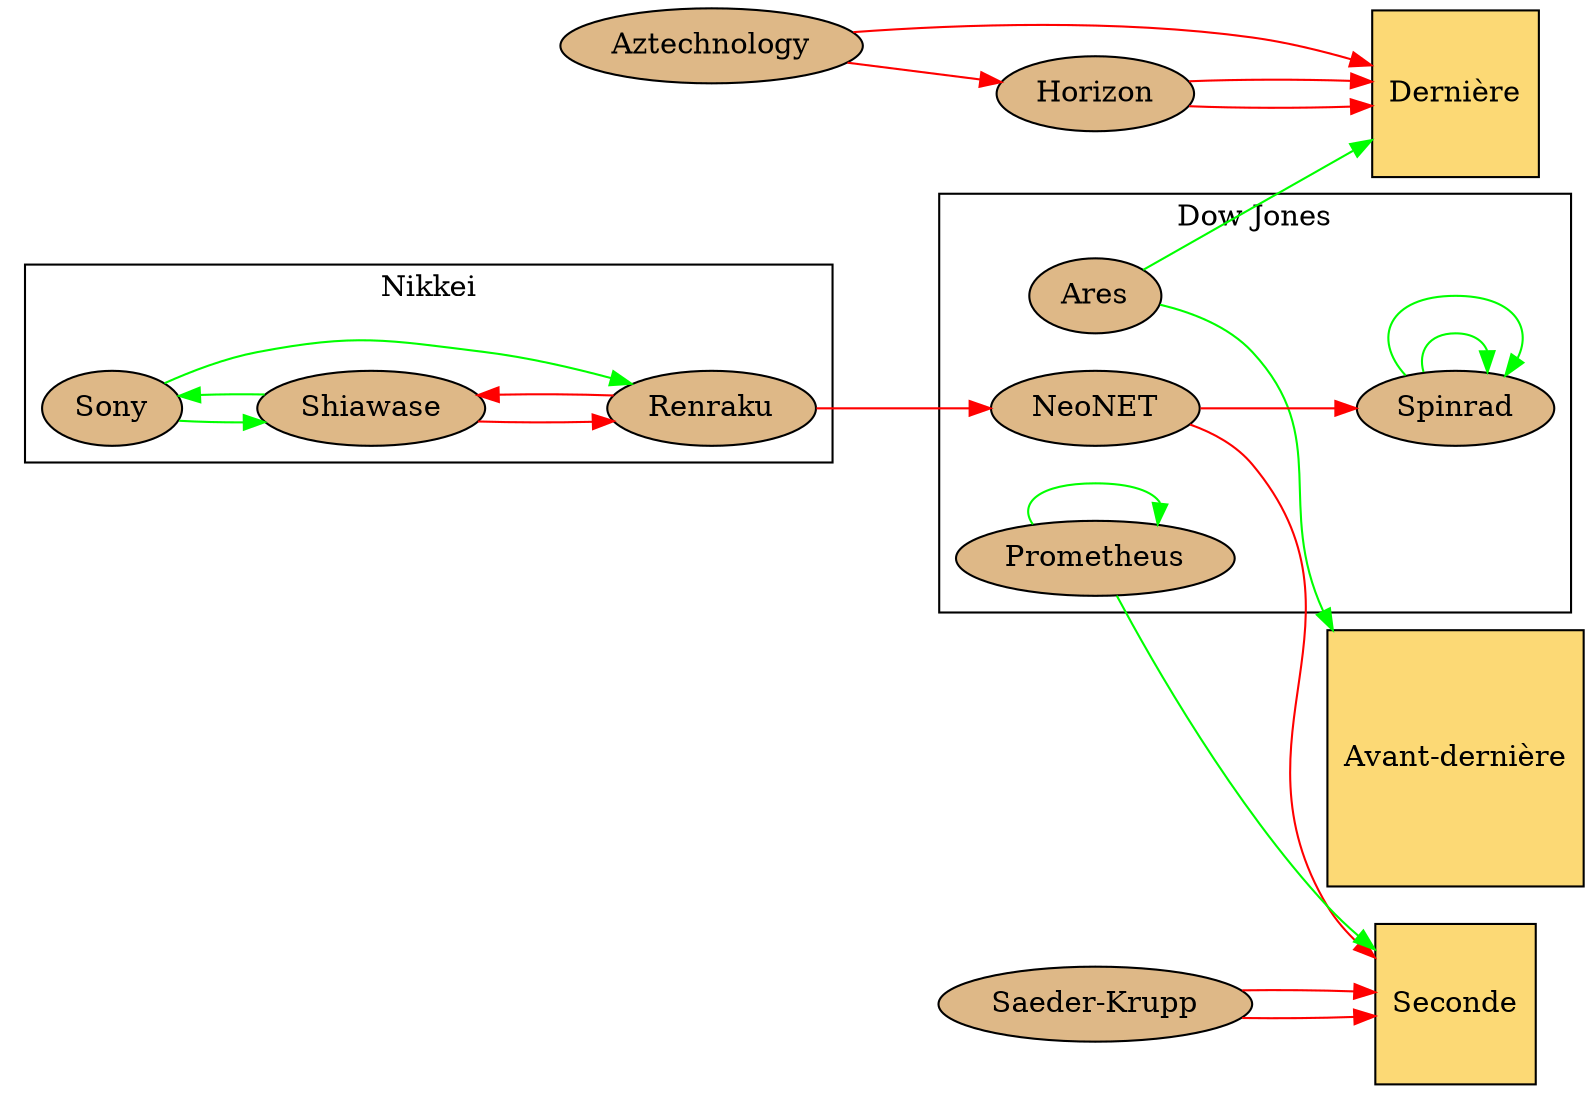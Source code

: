 # dot -T svg data/graphviz/first.dot > website/static/graphviz/first.svg
digraph g{
	graph [
			rankdir = "LR"
			bgcolor=transparent
	];

	aztechnology [shape=ellipse, fillcolor="burlywood", style="filled", label="Aztechnology"];
	horizon [shape=ellipse, fillcolor="burlywood", style="filled", label="Horizon"];
	saederkrupp [shape=ellipse, fillcolor="burlywood", style="filled", label="Saeder-Krupp"];
	avantdernier [shape=square, fillcolor="#FCD975", style="filled", label="Avant-dernière"];
	second [shape=square, fillcolor="#FCD975", style="filled", label="Seconde"];
	dernier [shape=square, fillcolor="#FCD975", style="filled", label="Dernière"];

	subgraph cluster_nikkei {
		label = "Nikkei";
		sony [shape=ellipse, fillcolor="burlywood", style="filled", label="Sony"];
		shiawase [shape=ellipse, fillcolor="burlywood",style="filled", label="Shiawase"];
		renraku [shape=ellipse, fillcolor="burlywood", style="filled", label="Renraku"];
	}

	subgraph cluster_dowjones {
		label = "Dow Jones";
		ares [shape=ellipse, fillcolor="burlywood", style="filled", label="Ares"];
		neonet [shape=ellipse, fillcolor="burlywood", style="filled", label="NeoNET"];
		prometheus [shape=ellipse, fillcolor="burlywood", style="filled", label="Prometheus"];
		spinrad [shape=ellipse, fillcolor="burlywood", style="filled", label="Spinrad"];
	}

	ares -> avantdernier [color="green"];
	ares -> dernier [color="green"];

	aztechnology -> horizon [color="red"];
	aztechnology -> dernier [color="red"];

	horizon-> dernier [color="red"];
	horizon-> dernier [color="red"];

	neonet -> spinrad [color="red"];
	neonet -> second [color="red"];

	prometheus -> prometheus [color="green"];
	prometheus -> second [color="green"];

	renraku -> neonet [color="red"];
	renraku -> shiawase [color="red"];

	saederkrupp -> second [color="red"];
	saederkrupp -> second [color="red"];

	shiawase -> renraku [color="red"];
	shiawase -> sony [color="green"];

	sony -> renraku [color="green"];
	sony -> shiawase [color="green"];

	spinrad -> spinrad [color="green"];
	spinrad -> spinrad [color="green"];
}
